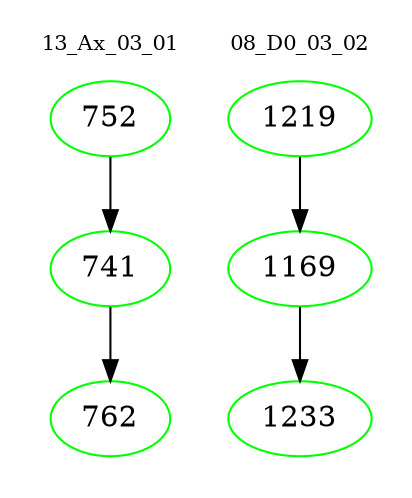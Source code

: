 digraph{
subgraph cluster_0 {
color = white
label = "13_Ax_03_01";
fontsize=10;
T0_752 [label="752", color="green"]
T0_752 -> T0_741 [color="black"]
T0_741 [label="741", color="green"]
T0_741 -> T0_762 [color="black"]
T0_762 [label="762", color="green"]
}
subgraph cluster_1 {
color = white
label = "08_D0_03_02";
fontsize=10;
T1_1219 [label="1219", color="green"]
T1_1219 -> T1_1169 [color="black"]
T1_1169 [label="1169", color="green"]
T1_1169 -> T1_1233 [color="black"]
T1_1233 [label="1233", color="green"]
}
}
